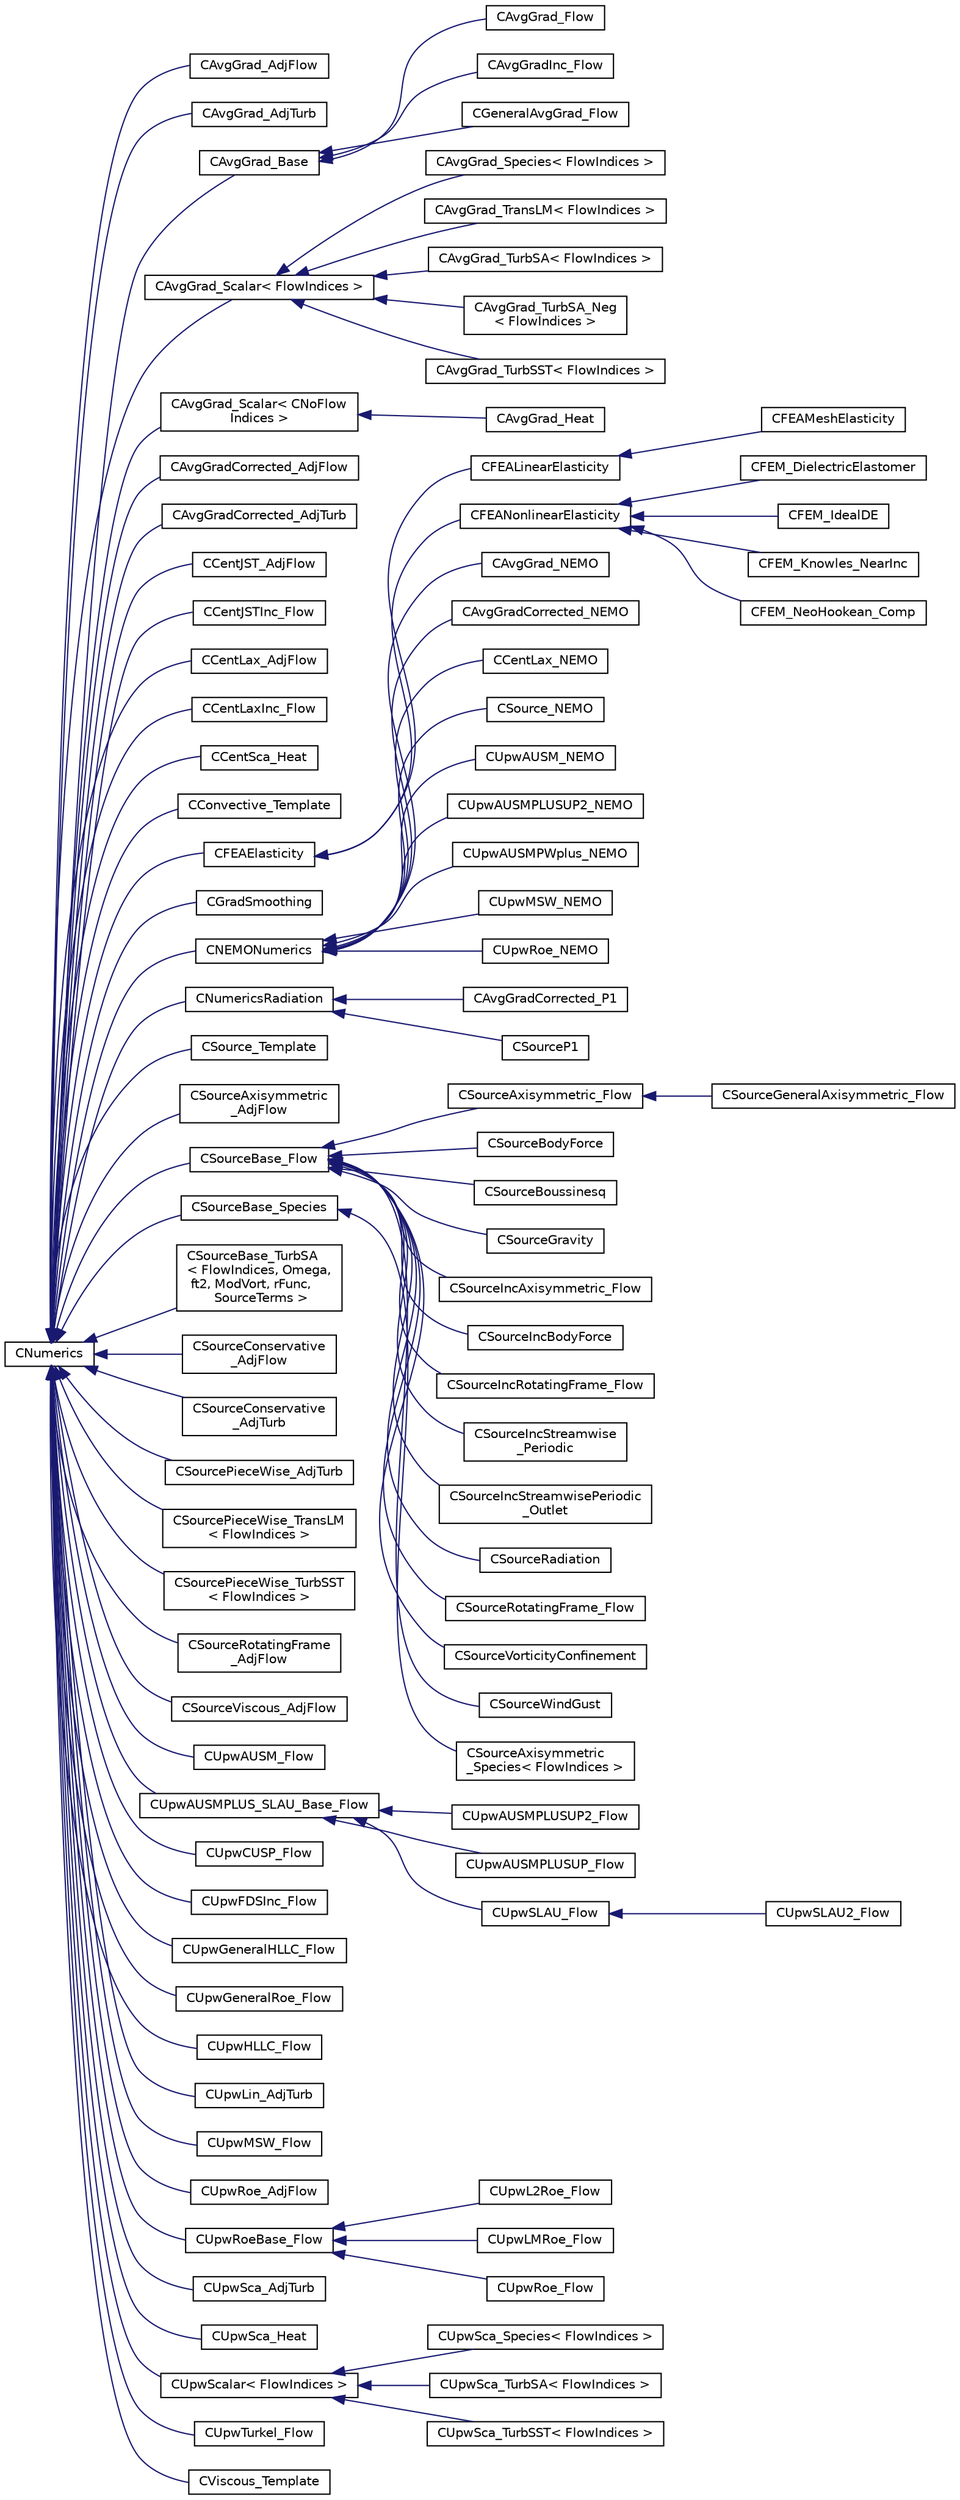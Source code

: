 digraph "Graphical Class Hierarchy"
{
 // LATEX_PDF_SIZE
  edge [fontname="Helvetica",fontsize="10",labelfontname="Helvetica",labelfontsize="10"];
  node [fontname="Helvetica",fontsize="10",shape=record];
  rankdir="LR";
  Node0 [label="CNumerics",height=0.2,width=0.4,color="black", fillcolor="white", style="filled",URL="$classCNumerics.html",tooltip="Class for defining the numerical methods."];
  Node0 -> Node1 [dir="back",color="midnightblue",fontsize="10",style="solid",fontname="Helvetica"];
  Node1 [label="CAvgGrad_AdjFlow",height=0.2,width=0.4,color="black", fillcolor="white", style="filled",URL="$classCAvgGrad__AdjFlow.html",tooltip="Class for computing the adjoint viscous terms."];
  Node0 -> Node2 [dir="back",color="midnightblue",fontsize="10",style="solid",fontname="Helvetica"];
  Node2 [label="CAvgGrad_AdjTurb",height=0.2,width=0.4,color="black", fillcolor="white", style="filled",URL="$classCAvgGrad__AdjTurb.html",tooltip="Class for adjoint turbulent using average of gradients with a correction."];
  Node0 -> Node3 [dir="back",color="midnightblue",fontsize="10",style="solid",fontname="Helvetica"];
  Node3 [label="CAvgGrad_Base",height=0.2,width=0.4,color="black", fillcolor="white", style="filled",URL="$classCAvgGrad__Base.html",tooltip="A base class for computing viscous terms using an average of gradients."];
  Node3 -> Node4 [dir="back",color="midnightblue",fontsize="10",style="solid",fontname="Helvetica"];
  Node4 [label="CAvgGrad_Flow",height=0.2,width=0.4,color="black", fillcolor="white", style="filled",URL="$classCAvgGrad__Flow.html",tooltip="Class for computing viscous term using the average of gradients."];
  Node3 -> Node5 [dir="back",color="midnightblue",fontsize="10",style="solid",fontname="Helvetica"];
  Node5 [label="CAvgGradInc_Flow",height=0.2,width=0.4,color="black", fillcolor="white", style="filled",URL="$classCAvgGradInc__Flow.html",tooltip="Class for computing viscous term using an average of gradients."];
  Node3 -> Node6 [dir="back",color="midnightblue",fontsize="10",style="solid",fontname="Helvetica"];
  Node6 [label="CGeneralAvgGrad_Flow",height=0.2,width=0.4,color="black", fillcolor="white", style="filled",URL="$classCGeneralAvgGrad__Flow.html",tooltip="Class for computing viscous term using the average of gradients."];
  Node0 -> Node7 [dir="back",color="midnightblue",fontsize="10",style="solid",fontname="Helvetica"];
  Node7 [label="CAvgGrad_Scalar\< FlowIndices \>",height=0.2,width=0.4,color="black", fillcolor="white", style="filled",URL="$classCAvgGrad__Scalar.html",tooltip="Template class for computing viscous residual of scalar values."];
  Node7 -> Node8 [dir="back",color="midnightblue",fontsize="10",style="solid",fontname="Helvetica"];
  Node8 [label="CAvgGrad_Species\< FlowIndices \>",height=0.2,width=0.4,color="black", fillcolor="white", style="filled",URL="$classCAvgGrad__Species.html",tooltip="Class for computing viscous term using average of gradients (species transport model)."];
  Node7 -> Node9 [dir="back",color="midnightblue",fontsize="10",style="solid",fontname="Helvetica"];
  Node9 [label="CAvgGrad_TransLM\< FlowIndices \>",height=0.2,width=0.4,color="black", fillcolor="white", style="filled",URL="$classCAvgGrad__TransLM.html",tooltip="Class for computing viscous term using average of gradient with correction (LM transition model)."];
  Node7 -> Node10 [dir="back",color="midnightblue",fontsize="10",style="solid",fontname="Helvetica"];
  Node10 [label="CAvgGrad_TurbSA\< FlowIndices \>",height=0.2,width=0.4,color="black", fillcolor="white", style="filled",URL="$classCAvgGrad__TurbSA.html",tooltip="Class for computing viscous term using average of gradients (Spalart-Allmaras Turbulence model)."];
  Node7 -> Node11 [dir="back",color="midnightblue",fontsize="10",style="solid",fontname="Helvetica"];
  Node11 [label="CAvgGrad_TurbSA_Neg\l\< FlowIndices \>",height=0.2,width=0.4,color="black", fillcolor="white", style="filled",URL="$classCAvgGrad__TurbSA__Neg.html",tooltip="Class for computing viscous term using average of gradients (Spalart-Allmaras Turbulence model)."];
  Node7 -> Node12 [dir="back",color="midnightblue",fontsize="10",style="solid",fontname="Helvetica"];
  Node12 [label="CAvgGrad_TurbSST\< FlowIndices \>",height=0.2,width=0.4,color="black", fillcolor="white", style="filled",URL="$classCAvgGrad__TurbSST.html",tooltip="Class for computing viscous term using average of gradient with correction (Menter SST turbulence mod..."];
  Node0 -> Node13 [dir="back",color="midnightblue",fontsize="10",style="solid",fontname="Helvetica"];
  Node13 [label="CAvgGrad_Scalar\< CNoFlow\lIndices \>",height=0.2,width=0.4,color="black", fillcolor="white", style="filled",URL="$classCAvgGrad__Scalar.html",tooltip=" "];
  Node13 -> Node14 [dir="back",color="midnightblue",fontsize="10",style="solid",fontname="Helvetica"];
  Node14 [label="CAvgGrad_Heat",height=0.2,width=0.4,color="black", fillcolor="white", style="filled",URL="$classCAvgGrad__Heat.html",tooltip="Class for computing viscous term using average of gradients without correction (heat equation)."];
  Node0 -> Node15 [dir="back",color="midnightblue",fontsize="10",style="solid",fontname="Helvetica"];
  Node15 [label="CAvgGradCorrected_AdjFlow",height=0.2,width=0.4,color="black", fillcolor="white", style="filled",URL="$classCAvgGradCorrected__AdjFlow.html",tooltip="Class for computing the adjoint viscous terms, including correction."];
  Node0 -> Node16 [dir="back",color="midnightblue",fontsize="10",style="solid",fontname="Helvetica"];
  Node16 [label="CAvgGradCorrected_AdjTurb",height=0.2,width=0.4,color="black", fillcolor="white", style="filled",URL="$classCAvgGradCorrected__AdjTurb.html",tooltip="Class for adjoint turbulent using average of gradients with a correction."];
  Node0 -> Node17 [dir="back",color="midnightblue",fontsize="10",style="solid",fontname="Helvetica"];
  Node17 [label="CCentJST_AdjFlow",height=0.2,width=0.4,color="black", fillcolor="white", style="filled",URL="$classCCentJST__AdjFlow.html",tooltip="Class for and adjoint centered scheme - JST."];
  Node0 -> Node18 [dir="back",color="midnightblue",fontsize="10",style="solid",fontname="Helvetica"];
  Node18 [label="CCentJSTInc_Flow",height=0.2,width=0.4,color="black", fillcolor="white", style="filled",URL="$classCCentJSTInc__Flow.html",tooltip="Class for centered scheme - modified JST with incompressible preconditioning."];
  Node0 -> Node19 [dir="back",color="midnightblue",fontsize="10",style="solid",fontname="Helvetica"];
  Node19 [label="CCentLax_AdjFlow",height=0.2,width=0.4,color="black", fillcolor="white", style="filled",URL="$classCCentLax__AdjFlow.html",tooltip="Class for computing the Lax-Friedrich adjoint centered scheme."];
  Node0 -> Node20 [dir="back",color="midnightblue",fontsize="10",style="solid",fontname="Helvetica"];
  Node20 [label="CCentLaxInc_Flow",height=0.2,width=0.4,color="black", fillcolor="white", style="filled",URL="$classCCentLaxInc__Flow.html",tooltip="Class for computing the Lax-Friedrich centered scheme (modified with incompressible preconditioning)."];
  Node0 -> Node21 [dir="back",color="midnightblue",fontsize="10",style="solid",fontname="Helvetica"];
  Node21 [label="CCentSca_Heat",height=0.2,width=0.4,color="black", fillcolor="white", style="filled",URL="$classCCentSca__Heat.html",tooltip="Class for scalar centered scheme."];
  Node0 -> Node22 [dir="back",color="midnightblue",fontsize="10",style="solid",fontname="Helvetica"];
  Node22 [label="CConvective_Template",height=0.2,width=0.4,color="black", fillcolor="white", style="filled",URL="$classCConvective__Template.html",tooltip=" "];
  Node0 -> Node23 [dir="back",color="midnightblue",fontsize="10",style="solid",fontname="Helvetica"];
  Node23 [label="CFEAElasticity",height=0.2,width=0.4,color="black", fillcolor="white", style="filled",URL="$classCFEAElasticity.html",tooltip="Abstract class for computing the tangent matrix and the residual for structural problems."];
  Node23 -> Node24 [dir="back",color="midnightblue",fontsize="10",style="solid",fontname="Helvetica"];
  Node24 [label="CFEALinearElasticity",height=0.2,width=0.4,color="black", fillcolor="white", style="filled",URL="$classCFEALinearElasticity.html",tooltip="Class for computing the stiffness matrix of a linear, elastic problem."];
  Node24 -> Node25 [dir="back",color="midnightblue",fontsize="10",style="solid",fontname="Helvetica"];
  Node25 [label="CFEAMeshElasticity",height=0.2,width=0.4,color="black", fillcolor="white", style="filled",URL="$classCFEAMeshElasticity.html",tooltip="Particular case of linear elasticity used for mesh deformation."];
  Node23 -> Node26 [dir="back",color="midnightblue",fontsize="10",style="solid",fontname="Helvetica"];
  Node26 [label="CFEANonlinearElasticity",height=0.2,width=0.4,color="black", fillcolor="white", style="filled",URL="$classCFEANonlinearElasticity.html",tooltip="Abstract class for computing the stiffness matrix of a nonlinear elasticity problem...."];
  Node26 -> Node27 [dir="back",color="midnightblue",fontsize="10",style="solid",fontname="Helvetica"];
  Node27 [label="CFEM_DielectricElastomer",height=0.2,width=0.4,color="black", fillcolor="white", style="filled",URL="$classCFEM__DielectricElastomer.html",tooltip="Class for computing the constitutive and stress tensors for a dielectric elastomer."];
  Node26 -> Node28 [dir="back",color="midnightblue",fontsize="10",style="solid",fontname="Helvetica"];
  Node28 [label="CFEM_IdealDE",height=0.2,width=0.4,color="black", fillcolor="white", style="filled",URL="$classCFEM__IdealDE.html",tooltip="Class for computing the constitutive and stress tensors for a nearly-incompressible ideal DE."];
  Node26 -> Node29 [dir="back",color="midnightblue",fontsize="10",style="solid",fontname="Helvetica"];
  Node29 [label="CFEM_Knowles_NearInc",height=0.2,width=0.4,color="black", fillcolor="white", style="filled",URL="$classCFEM__Knowles__NearInc.html",tooltip=" "];
  Node26 -> Node30 [dir="back",color="midnightblue",fontsize="10",style="solid",fontname="Helvetica"];
  Node30 [label="CFEM_NeoHookean_Comp",height=0.2,width=0.4,color="black", fillcolor="white", style="filled",URL="$classCFEM__NeoHookean__Comp.html",tooltip="Class for computing the constitutive and stress tensors for a neo-Hookean material model,..."];
  Node0 -> Node31 [dir="back",color="midnightblue",fontsize="10",style="solid",fontname="Helvetica"];
  Node31 [label="CGradSmoothing",height=0.2,width=0.4,color="black", fillcolor="white", style="filled",URL="$classCGradSmoothing.html",tooltip="Class for computing the stiffness matrix of the Sobolev problem."];
  Node0 -> Node32 [dir="back",color="midnightblue",fontsize="10",style="solid",fontname="Helvetica"];
  Node32 [label="CNEMONumerics",height=0.2,width=0.4,color="black", fillcolor="white", style="filled",URL="$classCNEMONumerics.html",tooltip="Base class template NEMO numerics."];
  Node32 -> Node33 [dir="back",color="midnightblue",fontsize="10",style="solid",fontname="Helvetica"];
  Node33 [label="CAvgGrad_NEMO",height=0.2,width=0.4,color="black", fillcolor="white", style="filled",URL="$classCAvgGrad__NEMO.html",tooltip="Class for computing viscous term using the average of gradients."];
  Node32 -> Node34 [dir="back",color="midnightblue",fontsize="10",style="solid",fontname="Helvetica"];
  Node34 [label="CAvgGradCorrected_NEMO",height=0.2,width=0.4,color="black", fillcolor="white", style="filled",URL="$classCAvgGradCorrected__NEMO.html",tooltip="Class for computing viscous term using the average of gradients."];
  Node32 -> Node35 [dir="back",color="midnightblue",fontsize="10",style="solid",fontname="Helvetica"];
  Node35 [label="CCentLax_NEMO",height=0.2,width=0.4,color="black", fillcolor="white", style="filled",URL="$classCCentLax__NEMO.html",tooltip="Class for computing the Lax-Friedrich centered scheme."];
  Node32 -> Node36 [dir="back",color="midnightblue",fontsize="10",style="solid",fontname="Helvetica"];
  Node36 [label="CSource_NEMO",height=0.2,width=0.4,color="black", fillcolor="white", style="filled",URL="$classCSource__NEMO.html",tooltip="Class for two-temperature model source terms."];
  Node32 -> Node37 [dir="back",color="midnightblue",fontsize="10",style="solid",fontname="Helvetica"];
  Node37 [label="CUpwAUSM_NEMO",height=0.2,width=0.4,color="black", fillcolor="white", style="filled",URL="$classCUpwAUSM__NEMO.html",tooltip="Class for solving an approximate Riemann AUSM."];
  Node32 -> Node38 [dir="back",color="midnightblue",fontsize="10",style="solid",fontname="Helvetica"];
  Node38 [label="CUpwAUSMPLUSUP2_NEMO",height=0.2,width=0.4,color="black", fillcolor="white", style="filled",URL="$classCUpwAUSMPLUSUP2__NEMO.html",tooltip="Class for solving an approximate Riemann AUSM+ -up2, Two-Temperature Model. https://doi...."];
  Node32 -> Node39 [dir="back",color="midnightblue",fontsize="10",style="solid",fontname="Helvetica"];
  Node39 [label="CUpwAUSMPWplus_NEMO",height=0.2,width=0.4,color="black", fillcolor="white", style="filled",URL="$classCUpwAUSMPWplus__NEMO.html",tooltip=" "];
  Node32 -> Node40 [dir="back",color="midnightblue",fontsize="10",style="solid",fontname="Helvetica"];
  Node40 [label="CUpwMSW_NEMO",height=0.2,width=0.4,color="black", fillcolor="white", style="filled",URL="$classCUpwMSW__NEMO.html",tooltip="Class for solving a flux-vector splitting method by Steger & Warming, modified version."];
  Node32 -> Node41 [dir="back",color="midnightblue",fontsize="10",style="solid",fontname="Helvetica"];
  Node41 [label="CUpwRoe_NEMO",height=0.2,width=0.4,color="black", fillcolor="white", style="filled",URL="$classCUpwRoe__NEMO.html",tooltip="Class for evaluating the Riemann problem using Roe's scheme for a two-temperature model."];
  Node0 -> Node42 [dir="back",color="midnightblue",fontsize="10",style="solid",fontname="Helvetica"];
  Node42 [label="CNumericsRadiation",height=0.2,width=0.4,color="black", fillcolor="white", style="filled",URL="$classCNumericsRadiation.html",tooltip=" "];
  Node42 -> Node43 [dir="back",color="midnightblue",fontsize="10",style="solid",fontname="Helvetica"];
  Node43 [label="CAvgGradCorrected_P1",height=0.2,width=0.4,color="black", fillcolor="white", style="filled",URL="$classCAvgGradCorrected__P1.html",tooltip=" "];
  Node42 -> Node44 [dir="back",color="midnightblue",fontsize="10",style="solid",fontname="Helvetica"];
  Node44 [label="CSourceP1",height=0.2,width=0.4,color="black", fillcolor="white", style="filled",URL="$classCSourceP1.html",tooltip=" "];
  Node0 -> Node45 [dir="back",color="midnightblue",fontsize="10",style="solid",fontname="Helvetica"];
  Node45 [label="CSource_Template",height=0.2,width=0.4,color="black", fillcolor="white", style="filled",URL="$classCSource__Template.html",tooltip="Dummy class."];
  Node0 -> Node46 [dir="back",color="midnightblue",fontsize="10",style="solid",fontname="Helvetica"];
  Node46 [label="CSourceAxisymmetric\l_AdjFlow",height=0.2,width=0.4,color="black", fillcolor="white", style="filled",URL="$classCSourceAxisymmetric__AdjFlow.html",tooltip="Class for source term for solving axisymmetric problems."];
  Node0 -> Node47 [dir="back",color="midnightblue",fontsize="10",style="solid",fontname="Helvetica"];
  Node47 [label="CSourceBase_Flow",height=0.2,width=0.4,color="black", fillcolor="white", style="filled",URL="$classCSourceBase__Flow.html",tooltip="Intermediate source term class to allocate the internally stored residual and Jacobian...."];
  Node47 -> Node48 [dir="back",color="midnightblue",fontsize="10",style="solid",fontname="Helvetica"];
  Node48 [label="CSourceAxisymmetric_Flow",height=0.2,width=0.4,color="black", fillcolor="white", style="filled",URL="$classCSourceAxisymmetric__Flow.html",tooltip="Class for source term for solving axisymmetric problems."];
  Node48 -> Node49 [dir="back",color="midnightblue",fontsize="10",style="solid",fontname="Helvetica"];
  Node49 [label="CSourceGeneralAxisymmetric_Flow",height=0.2,width=0.4,color="black", fillcolor="white", style="filled",URL="$classCSourceGeneralAxisymmetric__Flow.html",tooltip="Class for source term for solving axisymmetric problems for a general (non ideal) fluid."];
  Node47 -> Node50 [dir="back",color="midnightblue",fontsize="10",style="solid",fontname="Helvetica"];
  Node50 [label="CSourceBodyForce",height=0.2,width=0.4,color="black", fillcolor="white", style="filled",URL="$classCSourceBodyForce.html",tooltip="Class for the source term integration of a body force."];
  Node47 -> Node51 [dir="back",color="midnightblue",fontsize="10",style="solid",fontname="Helvetica"];
  Node51 [label="CSourceBoussinesq",height=0.2,width=0.4,color="black", fillcolor="white", style="filled",URL="$classCSourceBoussinesq.html",tooltip="Class for the source term integration of the Boussinesq approximation for incompressible flow."];
  Node47 -> Node52 [dir="back",color="midnightblue",fontsize="10",style="solid",fontname="Helvetica"];
  Node52 [label="CSourceGravity",height=0.2,width=0.4,color="black", fillcolor="white", style="filled",URL="$classCSourceGravity.html",tooltip="Class for the source term integration of the gravity force."];
  Node47 -> Node53 [dir="back",color="midnightblue",fontsize="10",style="solid",fontname="Helvetica"];
  Node53 [label="CSourceIncAxisymmetric_Flow",height=0.2,width=0.4,color="black", fillcolor="white", style="filled",URL="$classCSourceIncAxisymmetric__Flow.html",tooltip="Class for source term for solving incompressible axisymmetric problems."];
  Node47 -> Node54 [dir="back",color="midnightblue",fontsize="10",style="solid",fontname="Helvetica"];
  Node54 [label="CSourceIncBodyForce",height=0.2,width=0.4,color="black", fillcolor="white", style="filled",URL="$classCSourceIncBodyForce.html",tooltip="Class for the source term integration of a body force in the incompressible solver."];
  Node47 -> Node55 [dir="back",color="midnightblue",fontsize="10",style="solid",fontname="Helvetica"];
  Node55 [label="CSourceIncRotatingFrame_Flow",height=0.2,width=0.4,color="black", fillcolor="white", style="filled",URL="$classCSourceIncRotatingFrame__Flow.html",tooltip="Class for a rotating frame source term."];
  Node47 -> Node56 [dir="back",color="midnightblue",fontsize="10",style="solid",fontname="Helvetica"];
  Node56 [label="CSourceIncStreamwise\l_Periodic",height=0.2,width=0.4,color="black", fillcolor="white", style="filled",URL="$classCSourceIncStreamwise__Periodic.html",tooltip="Class for the source term integration of a streamwise periodic body force in the incompressible solve..."];
  Node47 -> Node57 [dir="back",color="midnightblue",fontsize="10",style="solid",fontname="Helvetica"];
  Node57 [label="CSourceIncStreamwisePeriodic\l_Outlet",height=0.2,width=0.4,color="black", fillcolor="white", style="filled",URL="$classCSourceIncStreamwisePeriodic__Outlet.html",tooltip="Class for the outlet heat sink. Acts like a heatflux boundary on the outlet and not as a volume sourc..."];
  Node47 -> Node58 [dir="back",color="midnightblue",fontsize="10",style="solid",fontname="Helvetica"];
  Node58 [label="CSourceRadiation",height=0.2,width=0.4,color="black", fillcolor="white", style="filled",URL="$classCSourceRadiation.html",tooltip="Class for a source term due to radiation."];
  Node47 -> Node59 [dir="back",color="midnightblue",fontsize="10",style="solid",fontname="Helvetica"];
  Node59 [label="CSourceRotatingFrame_Flow",height=0.2,width=0.4,color="black", fillcolor="white", style="filled",URL="$classCSourceRotatingFrame__Flow.html",tooltip="Class for a rotating frame source term."];
  Node47 -> Node60 [dir="back",color="midnightblue",fontsize="10",style="solid",fontname="Helvetica"];
  Node60 [label="CSourceVorticityConfinement",height=0.2,width=0.4,color="black", fillcolor="white", style="filled",URL="$classCSourceVorticityConfinement.html",tooltip="Class for a source term due to vorticity confinement."];
  Node47 -> Node61 [dir="back",color="midnightblue",fontsize="10",style="solid",fontname="Helvetica"];
  Node61 [label="CSourceWindGust",height=0.2,width=0.4,color="black", fillcolor="white", style="filled",URL="$classCSourceWindGust.html",tooltip="Class for a source term due to a wind gust."];
  Node0 -> Node62 [dir="back",color="midnightblue",fontsize="10",style="solid",fontname="Helvetica"];
  Node62 [label="CSourceBase_Species",height=0.2,width=0.4,color="black", fillcolor="white", style="filled",URL="$classCSourceBase__Species.html",tooltip="Intermediate source term class to allocate the internally stored residual and Jacobian...."];
  Node62 -> Node63 [dir="back",color="midnightblue",fontsize="10",style="solid",fontname="Helvetica"];
  Node63 [label="CSourceAxisymmetric\l_Species\< FlowIndices \>",height=0.2,width=0.4,color="black", fillcolor="white", style="filled",URL="$classCSourceAxisymmetric__Species.html",tooltip="Class for source term for solving axisymmetric problems."];
  Node0 -> Node64 [dir="back",color="midnightblue",fontsize="10",style="solid",fontname="Helvetica"];
  Node64 [label="CSourceBase_TurbSA\l\< FlowIndices, Omega,\l ft2, ModVort, rFunc,\l SourceTerms \>",height=0.2,width=0.4,color="black", fillcolor="white", style="filled",URL="$classCSourceBase__TurbSA.html",tooltip="Class for integrating the source terms of the Spalart-Allmaras turbulence model equation...."];
  Node0 -> Node65 [dir="back",color="midnightblue",fontsize="10",style="solid",fontname="Helvetica"];
  Node65 [label="CSourceConservative\l_AdjFlow",height=0.2,width=0.4,color="black", fillcolor="white", style="filled",URL="$classCSourceConservative__AdjFlow.html",tooltip=" "];
  Node0 -> Node66 [dir="back",color="midnightblue",fontsize="10",style="solid",fontname="Helvetica"];
  Node66 [label="CSourceConservative\l_AdjTurb",height=0.2,width=0.4,color="black", fillcolor="white", style="filled",URL="$classCSourceConservative__AdjTurb.html",tooltip="Class for source term integration in adjoint turbulent problem using a conservative scheme."];
  Node0 -> Node67 [dir="back",color="midnightblue",fontsize="10",style="solid",fontname="Helvetica"];
  Node67 [label="CSourcePieceWise_AdjTurb",height=0.2,width=0.4,color="black", fillcolor="white", style="filled",URL="$classCSourcePieceWise__AdjTurb.html",tooltip="Class for source term integration of the adjoint turbulent equation."];
  Node0 -> Node68 [dir="back",color="midnightblue",fontsize="10",style="solid",fontname="Helvetica"];
  Node68 [label="CSourcePieceWise_TransLM\l\< FlowIndices \>",height=0.2,width=0.4,color="black", fillcolor="white", style="filled",URL="$classCSourcePieceWise__TransLM.html",tooltip=" "];
  Node0 -> Node69 [dir="back",color="midnightblue",fontsize="10",style="solid",fontname="Helvetica"];
  Node69 [label="CSourcePieceWise_TurbSST\l\< FlowIndices \>",height=0.2,width=0.4,color="black", fillcolor="white", style="filled",URL="$classCSourcePieceWise__TurbSST.html",tooltip="Class for integrating the source terms of the Menter SST turbulence model equations."];
  Node0 -> Node70 [dir="back",color="midnightblue",fontsize="10",style="solid",fontname="Helvetica"];
  Node70 [label="CSourceRotatingFrame\l_AdjFlow",height=0.2,width=0.4,color="black", fillcolor="white", style="filled",URL="$classCSourceRotatingFrame__AdjFlow.html",tooltip="Source term class for rotating frame adjoint."];
  Node0 -> Node71 [dir="back",color="midnightblue",fontsize="10",style="solid",fontname="Helvetica"];
  Node71 [label="CSourceViscous_AdjFlow",height=0.2,width=0.4,color="black", fillcolor="white", style="filled",URL="$classCSourceViscous__AdjFlow.html",tooltip="Class for source term integration in adjoint problem."];
  Node0 -> Node72 [dir="back",color="midnightblue",fontsize="10",style="solid",fontname="Helvetica"];
  Node72 [label="CUpwAUSM_Flow",height=0.2,width=0.4,color="black", fillcolor="white", style="filled",URL="$classCUpwAUSM__Flow.html",tooltip="Class for solving an approximate Riemann AUSM."];
  Node0 -> Node73 [dir="back",color="midnightblue",fontsize="10",style="solid",fontname="Helvetica"];
  Node73 [label="CUpwAUSMPLUS_SLAU_Base_Flow",height=0.2,width=0.4,color="black", fillcolor="white", style="filled",URL="$classCUpwAUSMPLUS__SLAU__Base__Flow.html",tooltip="Base class for AUSM+up(2) and SLAU(2) convective schemes."];
  Node73 -> Node74 [dir="back",color="midnightblue",fontsize="10",style="solid",fontname="Helvetica"];
  Node74 [label="CUpwAUSMPLUSUP2_Flow",height=0.2,width=0.4,color="black", fillcolor="white", style="filled",URL="$classCUpwAUSMPLUSUP2__Flow.html",tooltip="Class for solving an approximate Riemann AUSM+ -up."];
  Node73 -> Node75 [dir="back",color="midnightblue",fontsize="10",style="solid",fontname="Helvetica"];
  Node75 [label="CUpwAUSMPLUSUP_Flow",height=0.2,width=0.4,color="black", fillcolor="white", style="filled",URL="$classCUpwAUSMPLUSUP__Flow.html",tooltip="Class for solving an approximate Riemann AUSM+ -up."];
  Node73 -> Node76 [dir="back",color="midnightblue",fontsize="10",style="solid",fontname="Helvetica"];
  Node76 [label="CUpwSLAU_Flow",height=0.2,width=0.4,color="black", fillcolor="white", style="filled",URL="$classCUpwSLAU__Flow.html",tooltip="Class for solving the Low-Dissipation AUSM."];
  Node76 -> Node77 [dir="back",color="midnightblue",fontsize="10",style="solid",fontname="Helvetica"];
  Node77 [label="CUpwSLAU2_Flow",height=0.2,width=0.4,color="black", fillcolor="white", style="filled",URL="$classCUpwSLAU2__Flow.html",tooltip="Class for solving the Simple Low-Dissipation AUSM 2."];
  Node0 -> Node78 [dir="back",color="midnightblue",fontsize="10",style="solid",fontname="Helvetica"];
  Node78 [label="CUpwCUSP_Flow",height=0.2,width=0.4,color="black", fillcolor="white", style="filled",URL="$classCUpwCUSP__Flow.html",tooltip="Class for centered scheme - CUSP."];
  Node0 -> Node79 [dir="back",color="midnightblue",fontsize="10",style="solid",fontname="Helvetica"];
  Node79 [label="CUpwFDSInc_Flow",height=0.2,width=0.4,color="black", fillcolor="white", style="filled",URL="$classCUpwFDSInc__Flow.html",tooltip="Class for solving a Flux Difference Splitting (FDS) upwind method for the incompressible flow equatio..."];
  Node0 -> Node80 [dir="back",color="midnightblue",fontsize="10",style="solid",fontname="Helvetica"];
  Node80 [label="CUpwGeneralHLLC_Flow",height=0.2,width=0.4,color="black", fillcolor="white", style="filled",URL="$classCUpwGeneralHLLC__Flow.html",tooltip="Class for solving an approximate Riemann HLLC."];
  Node0 -> Node81 [dir="back",color="midnightblue",fontsize="10",style="solid",fontname="Helvetica"];
  Node81 [label="CUpwGeneralRoe_Flow",height=0.2,width=0.4,color="black", fillcolor="white", style="filled",URL="$classCUpwGeneralRoe__Flow.html",tooltip="Class for solving an approximate Riemann solver of Roe for the flow equations for a general fluid mod..."];
  Node0 -> Node82 [dir="back",color="midnightblue",fontsize="10",style="solid",fontname="Helvetica"];
  Node82 [label="CUpwHLLC_Flow",height=0.2,width=0.4,color="black", fillcolor="white", style="filled",URL="$classCUpwHLLC__Flow.html",tooltip="Class for solving an approximate Riemann HLLC."];
  Node0 -> Node83 [dir="back",color="midnightblue",fontsize="10",style="solid",fontname="Helvetica"];
  Node83 [label="CUpwLin_AdjTurb",height=0.2,width=0.4,color="black", fillcolor="white", style="filled",URL="$classCUpwLin__AdjTurb.html",tooltip="Class for performing a linear upwind solver for the adjoint turbulence equations."];
  Node0 -> Node84 [dir="back",color="midnightblue",fontsize="10",style="solid",fontname="Helvetica"];
  Node84 [label="CUpwMSW_Flow",height=0.2,width=0.4,color="black", fillcolor="white", style="filled",URL="$classCUpwMSW__Flow.html",tooltip="Class for solving a flux-vector splitting method by Steger & Warming, modified version."];
  Node0 -> Node85 [dir="back",color="midnightblue",fontsize="10",style="solid",fontname="Helvetica"];
  Node85 [label="CUpwRoe_AdjFlow",height=0.2,width=0.4,color="black", fillcolor="white", style="filled",URL="$classCUpwRoe__AdjFlow.html",tooltip="Class for solving an approximate Riemann solver of Roe for the adjoint flow equations."];
  Node0 -> Node86 [dir="back",color="midnightblue",fontsize="10",style="solid",fontname="Helvetica"];
  Node86 [label="CUpwRoeBase_Flow",height=0.2,width=0.4,color="black", fillcolor="white", style="filled",URL="$classCUpwRoeBase__Flow.html",tooltip="Intermediate base class for Roe schemes on ideal gas."];
  Node86 -> Node87 [dir="back",color="midnightblue",fontsize="10",style="solid",fontname="Helvetica"];
  Node87 [label="CUpwL2Roe_Flow",height=0.2,width=0.4,color="black", fillcolor="white", style="filled",URL="$classCUpwL2Roe__Flow.html",tooltip="Class for solving an approximate Riemann solver of L2Roe for the flow equations."];
  Node86 -> Node88 [dir="back",color="midnightblue",fontsize="10",style="solid",fontname="Helvetica"];
  Node88 [label="CUpwLMRoe_Flow",height=0.2,width=0.4,color="black", fillcolor="white", style="filled",URL="$classCUpwLMRoe__Flow.html",tooltip="Class for solving an approximate Riemann solver of LMRoe for the flow equations."];
  Node86 -> Node89 [dir="back",color="midnightblue",fontsize="10",style="solid",fontname="Helvetica"];
  Node89 [label="CUpwRoe_Flow",height=0.2,width=0.4,color="black", fillcolor="white", style="filled",URL="$classCUpwRoe__Flow.html",tooltip="Class for solving an approximate Riemann solver of Roe for the flow equations."];
  Node0 -> Node90 [dir="back",color="midnightblue",fontsize="10",style="solid",fontname="Helvetica"];
  Node90 [label="CUpwSca_AdjTurb",height=0.2,width=0.4,color="black", fillcolor="white", style="filled",URL="$classCUpwSca__AdjTurb.html",tooltip="Class for doing a scalar upwind solver for the adjoint turbulence equations."];
  Node0 -> Node91 [dir="back",color="midnightblue",fontsize="10",style="solid",fontname="Helvetica"];
  Node91 [label="CUpwSca_Heat",height=0.2,width=0.4,color="black", fillcolor="white", style="filled",URL="$classCUpwSca__Heat.html",tooltip="Class for doing a scalar upwind solver for the heat convection equation."];
  Node0 -> Node92 [dir="back",color="midnightblue",fontsize="10",style="solid",fontname="Helvetica"];
  Node92 [label="CUpwScalar\< FlowIndices \>",height=0.2,width=0.4,color="black", fillcolor="white", style="filled",URL="$classCUpwScalar.html",tooltip="Template class for scalar upwind fluxes between nodes i and j."];
  Node92 -> Node93 [dir="back",color="midnightblue",fontsize="10",style="solid",fontname="Helvetica"];
  Node93 [label="CUpwSca_Species\< FlowIndices \>",height=0.2,width=0.4,color="black", fillcolor="white", style="filled",URL="$classCUpwSca__Species.html",tooltip="Class for doing a scalar upwind solver for the species transport equations."];
  Node92 -> Node94 [dir="back",color="midnightblue",fontsize="10",style="solid",fontname="Helvetica"];
  Node94 [label="CUpwSca_TurbSA\< FlowIndices \>",height=0.2,width=0.4,color="black", fillcolor="white", style="filled",URL="$classCUpwSca__TurbSA.html",tooltip="Class for doing a scalar upwind solver for the Spalar-Allmaras turbulence model equations."];
  Node92 -> Node95 [dir="back",color="midnightblue",fontsize="10",style="solid",fontname="Helvetica"];
  Node95 [label="CUpwSca_TurbSST\< FlowIndices \>",height=0.2,width=0.4,color="black", fillcolor="white", style="filled",URL="$classCUpwSca__TurbSST.html",tooltip="Class for doing a scalar upwind solver for the Menter SST turbulence model equations."];
  Node0 -> Node96 [dir="back",color="midnightblue",fontsize="10",style="solid",fontname="Helvetica"];
  Node96 [label="CUpwTurkel_Flow",height=0.2,width=0.4,color="black", fillcolor="white", style="filled",URL="$classCUpwTurkel__Flow.html",tooltip="Class for solving an approximate Riemann solver of Roe with Turkel Preconditioning for the flow equat..."];
  Node0 -> Node97 [dir="back",color="midnightblue",fontsize="10",style="solid",fontname="Helvetica"];
  Node97 [label="CViscous_Template",height=0.2,width=0.4,color="black", fillcolor="white", style="filled",URL="$classCViscous__Template.html",tooltip="Class for computing viscous term using average of gradients."];
}

